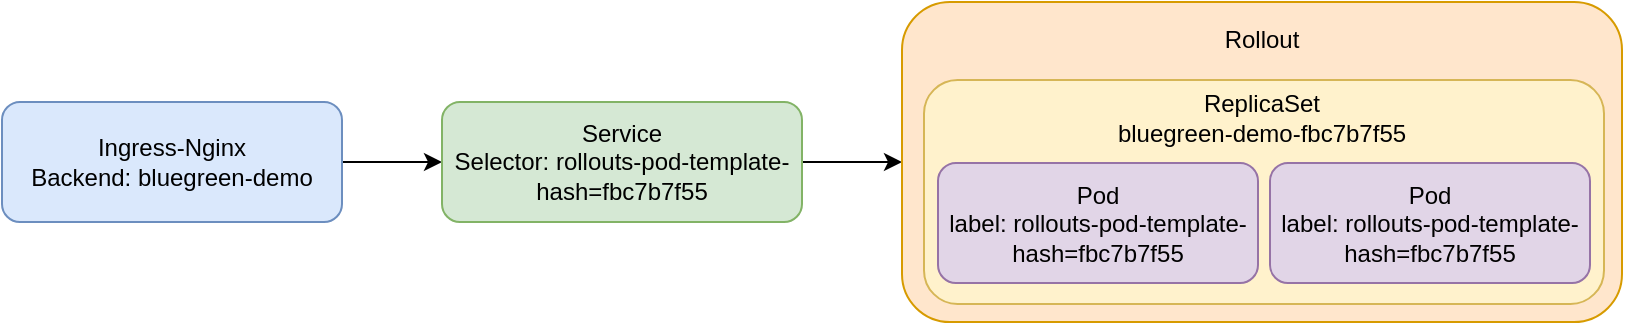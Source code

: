 <mxfile version="20.3.0" type="device"><diagram id="yiEtCivVL_cGKQPXLn-x" name="第 1 页"><mxGraphModel dx="1164" dy="758" grid="1" gridSize="10" guides="1" tooltips="1" connect="1" arrows="1" fold="1" page="1" pageScale="1" pageWidth="827" pageHeight="1169" math="0" shadow="0"><root><mxCell id="0"/><mxCell id="1" parent="0"/><mxCell id="1Z2HgP7OBK4r7g64AqkJ-2" style="edgeStyle=orthogonalEdgeStyle;rounded=0;orthogonalLoop=1;jettySize=auto;html=1;exitX=1;exitY=0.5;exitDx=0;exitDy=0;entryX=0;entryY=0.5;entryDx=0;entryDy=0;curved=1;" edge="1" parent="1" source="1Z2HgP7OBK4r7g64AqkJ-3" target="1Z2HgP7OBK4r7g64AqkJ-7"><mxGeometry relative="1" as="geometry"/></mxCell><mxCell id="1Z2HgP7OBK4r7g64AqkJ-3" value="Ingress-Nginx&lt;br&gt;Backend: bluegreen-demo" style="rounded=1;whiteSpace=wrap;html=1;fillColor=#dae8fc;strokeColor=#6c8ebf;" vertex="1" parent="1"><mxGeometry x="30" y="250" width="170" height="60" as="geometry"/></mxCell><mxCell id="1Z2HgP7OBK4r7g64AqkJ-6" style="rounded=0;orthogonalLoop=1;jettySize=auto;html=1;exitX=1;exitY=0.5;exitDx=0;exitDy=0;entryX=0;entryY=0.5;entryDx=0;entryDy=0;" edge="1" parent="1" source="1Z2HgP7OBK4r7g64AqkJ-7" target="1Z2HgP7OBK4r7g64AqkJ-8"><mxGeometry relative="1" as="geometry"/></mxCell><mxCell id="1Z2HgP7OBK4r7g64AqkJ-7" value="Service&lt;br&gt;Selector: rollouts-pod-template-hash=fbc7b7f55" style="rounded=1;whiteSpace=wrap;html=1;fillColor=#d5e8d4;strokeColor=#82b366;" vertex="1" parent="1"><mxGeometry x="250" y="250" width="180" height="60" as="geometry"/></mxCell><mxCell id="1Z2HgP7OBK4r7g64AqkJ-8" value="" style="rounded=1;whiteSpace=wrap;html=1;fillColor=#ffe6cc;strokeColor=#d79b00;" vertex="1" parent="1"><mxGeometry x="480" y="200" width="360" height="160" as="geometry"/></mxCell><mxCell id="1Z2HgP7OBK4r7g64AqkJ-9" value="Rollout" style="text;html=1;strokeColor=none;fillColor=none;align=center;verticalAlign=middle;whiteSpace=wrap;rounded=0;" vertex="1" parent="1"><mxGeometry x="605" y="203.5" width="110" height="30" as="geometry"/></mxCell><mxCell id="1Z2HgP7OBK4r7g64AqkJ-18" value="" style="rounded=1;whiteSpace=wrap;html=1;fillColor=#fff2cc;strokeColor=#d6b656;" vertex="1" parent="1"><mxGeometry x="491" y="239" width="340" height="112" as="geometry"/></mxCell><mxCell id="1Z2HgP7OBK4r7g64AqkJ-10" value="Pod&lt;br&gt;label: rollouts-pod-template-hash=fbc7b7f55" style="rounded=1;whiteSpace=wrap;html=1;fillColor=#e1d5e7;strokeColor=#9673a6;" vertex="1" parent="1"><mxGeometry x="498" y="280.5" width="160" height="60" as="geometry"/></mxCell><mxCell id="1Z2HgP7OBK4r7g64AqkJ-19" value="ReplicaSet&lt;br&gt;bluegreen-demo-fbc7b7f55" style="text;html=1;strokeColor=none;fillColor=none;align=center;verticalAlign=middle;whiteSpace=wrap;rounded=0;" vertex="1" parent="1"><mxGeometry x="572" y="243" width="176" height="30" as="geometry"/></mxCell><mxCell id="1Z2HgP7OBK4r7g64AqkJ-28" value="Pod&lt;br&gt;label: rollouts-pod-template-hash=fbc7b7f55" style="rounded=1;whiteSpace=wrap;html=1;fillColor=#e1d5e7;strokeColor=#9673a6;" vertex="1" parent="1"><mxGeometry x="664" y="280.5" width="160" height="60" as="geometry"/></mxCell></root></mxGraphModel></diagram></mxfile>